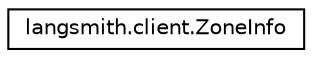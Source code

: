 digraph "Graphical Class Hierarchy"
{
 // LATEX_PDF_SIZE
  edge [fontname="Helvetica",fontsize="10",labelfontname="Helvetica",labelfontsize="10"];
  node [fontname="Helvetica",fontsize="10",shape=record];
  rankdir="LR";
  Node0 [label="langsmith.client.ZoneInfo",height=0.2,width=0.4,color="black", fillcolor="white", style="filled",URL="$classlangsmith_1_1client_1_1ZoneInfo.html",tooltip=" "];
}
